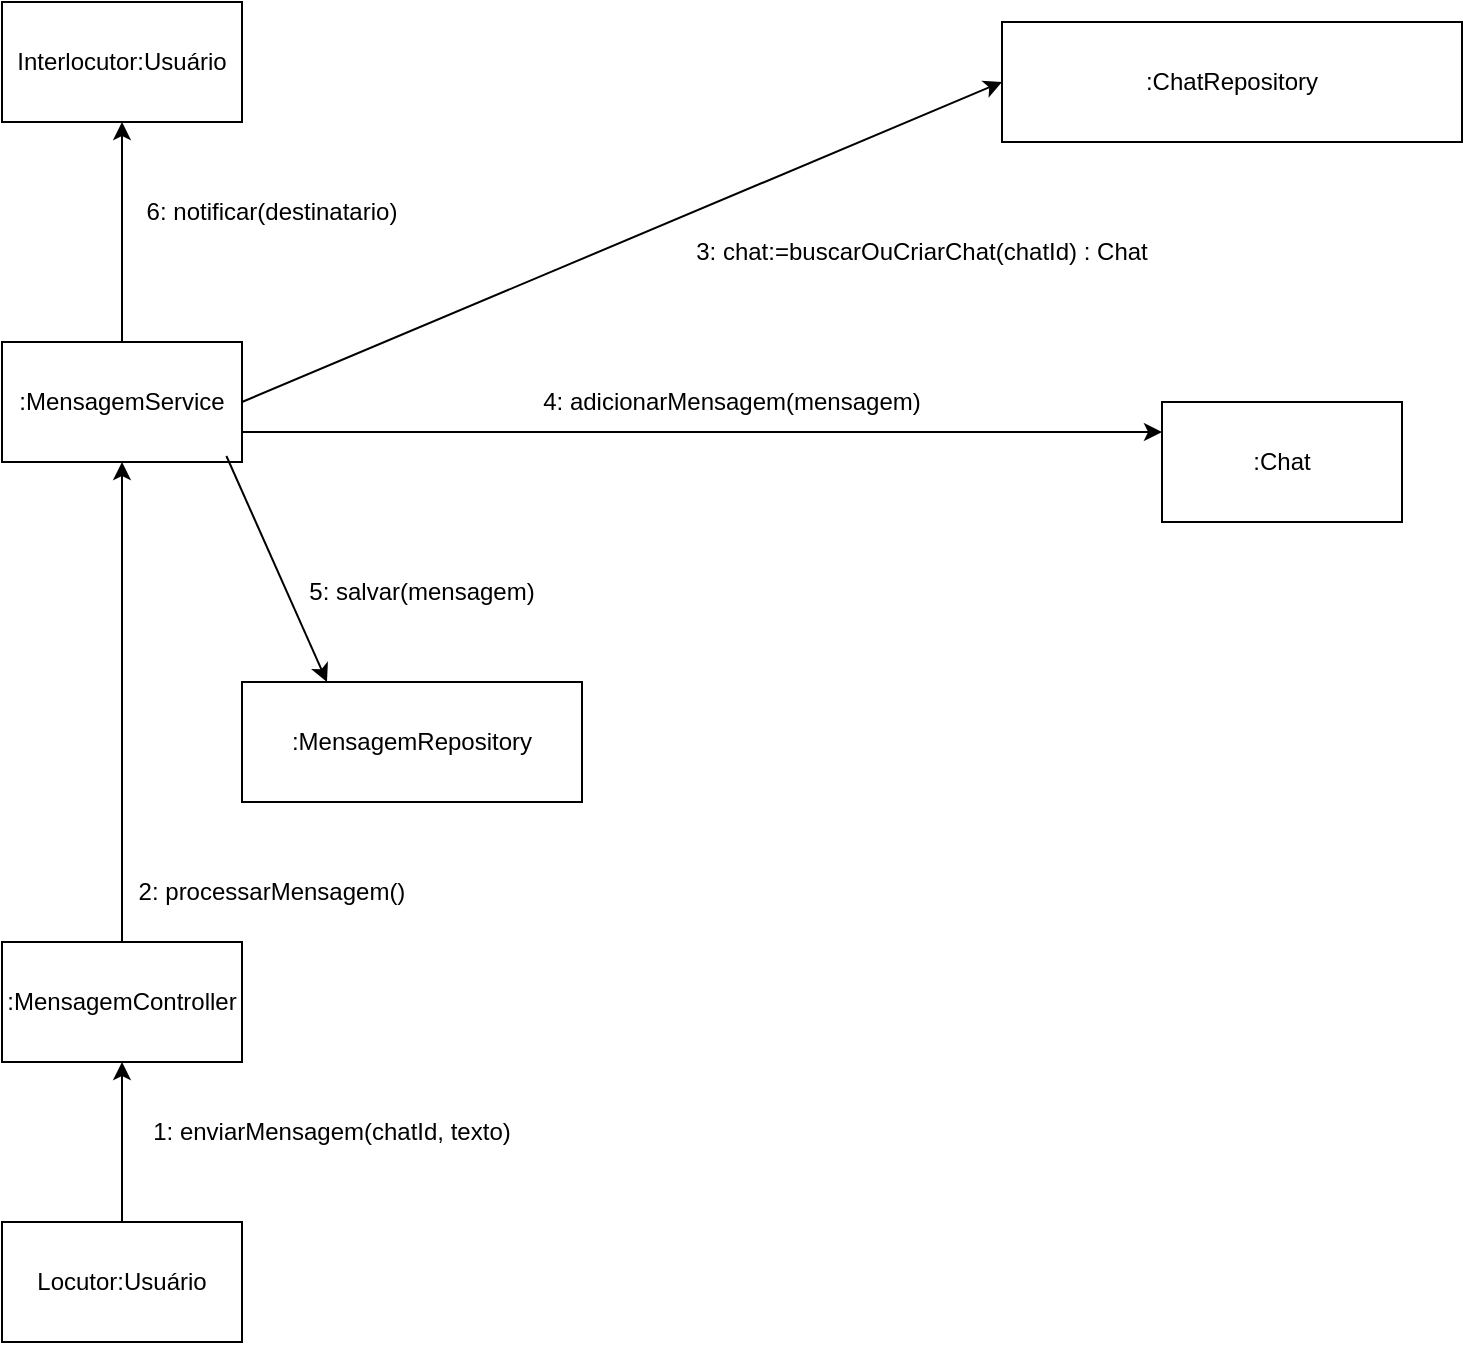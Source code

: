 <mxfile version="27.0.6">
  <diagram name="Page-1" id="2YBvvXClWsGukQMizWep">
    <mxGraphModel grid="1" page="1" gridSize="10" guides="1" tooltips="1" connect="1" arrows="1" fold="1" pageScale="1" pageWidth="850" pageHeight="1100" math="0" shadow="0">
      <root>
        <mxCell id="0" />
        <mxCell id="1" parent="0" />
        <mxCell id="NAk_blUenSS0QzQ8XUK6-9" value="Locutor:Usuário" style="rounded=0;whiteSpace=wrap;html=1;" vertex="1" parent="1">
          <mxGeometry x="30" y="690" width="120" height="60" as="geometry" />
        </mxCell>
        <mxCell id="NAk_blUenSS0QzQ8XUK6-13" value=":MensagemService" style="rounded=0;whiteSpace=wrap;html=1;" vertex="1" parent="1">
          <mxGeometry x="30" y="250" width="120" height="60" as="geometry" />
        </mxCell>
        <mxCell id="NAk_blUenSS0QzQ8XUK6-14" value="" style="endArrow=classic;html=1;rounded=0;exitX=0.5;exitY=0;exitDx=0;exitDy=0;entryX=0.5;entryY=1;entryDx=0;entryDy=0;" edge="1" parent="1" source="NAk_blUenSS0QzQ8XUK6-9" target="NAk_blUenSS0QzQ8XUK6-35">
          <mxGeometry width="50" height="50" relative="1" as="geometry">
            <mxPoint x="400" y="410" as="sourcePoint" />
            <mxPoint x="180" y="340" as="targetPoint" />
          </mxGeometry>
        </mxCell>
        <mxCell id="NAk_blUenSS0QzQ8XUK6-15" value="" style="endArrow=classic;html=1;rounded=0;exitX=0.5;exitY=0;exitDx=0;exitDy=0;entryX=0.5;entryY=1;entryDx=0;entryDy=0;" edge="1" parent="1" source="NAk_blUenSS0QzQ8XUK6-35" target="NAk_blUenSS0QzQ8XUK6-13">
          <mxGeometry width="50" height="50" relative="1" as="geometry">
            <mxPoint x="265" y="228.02" as="sourcePoint" />
            <mxPoint x="180" y="340" as="targetPoint" />
          </mxGeometry>
        </mxCell>
        <mxCell id="NAk_blUenSS0QzQ8XUK6-16" value=":ChatRepository" style="rounded=0;whiteSpace=wrap;html=1;" vertex="1" parent="1">
          <mxGeometry x="530" y="90" width="230" height="60" as="geometry" />
        </mxCell>
        <mxCell id="NAk_blUenSS0QzQ8XUK6-19" value="" style="endArrow=classic;html=1;rounded=0;exitX=1;exitY=0.5;exitDx=0;exitDy=0;entryX=0;entryY=0.5;entryDx=0;entryDy=0;" edge="1" parent="1" source="NAk_blUenSS0QzQ8XUK6-13" target="NAk_blUenSS0QzQ8XUK6-16">
          <mxGeometry width="50" height="50" relative="1" as="geometry">
            <mxPoint x="400" y="410" as="sourcePoint" />
            <mxPoint x="450" y="360" as="targetPoint" />
          </mxGeometry>
        </mxCell>
        <mxCell id="NAk_blUenSS0QzQ8XUK6-20" value=":Chat" style="rounded=0;whiteSpace=wrap;html=1;" vertex="1" parent="1">
          <mxGeometry x="610" y="280" width="120" height="60" as="geometry" />
        </mxCell>
        <mxCell id="NAk_blUenSS0QzQ8XUK6-21" value="Interlocutor:Usuário" style="rounded=0;whiteSpace=wrap;html=1;" vertex="1" parent="1">
          <mxGeometry x="30" y="80" width="120" height="60" as="geometry" />
        </mxCell>
        <mxCell id="NAk_blUenSS0QzQ8XUK6-22" value="" style="endArrow=classic;html=1;rounded=0;exitX=0.5;exitY=0;exitDx=0;exitDy=0;entryX=0.5;entryY=1;entryDx=0;entryDy=0;" edge="1" parent="1" source="NAk_blUenSS0QzQ8XUK6-13" target="NAk_blUenSS0QzQ8XUK6-21">
          <mxGeometry width="50" height="50" relative="1" as="geometry">
            <mxPoint x="400" y="410" as="sourcePoint" />
            <mxPoint x="450" y="360" as="targetPoint" />
          </mxGeometry>
        </mxCell>
        <mxCell id="NAk_blUenSS0QzQ8XUK6-23" value="1: enviarMensagem(chatId, texto)" style="text;html=1;align=center;verticalAlign=middle;whiteSpace=wrap;rounded=0;" vertex="1" parent="1">
          <mxGeometry x="70" y="630" width="250" height="30" as="geometry" />
        </mxCell>
        <mxCell id="NAk_blUenSS0QzQ8XUK6-24" value="2: processarMensagem()" style="text;html=1;align=center;verticalAlign=middle;whiteSpace=wrap;rounded=0;" vertex="1" parent="1">
          <mxGeometry x="90" y="510" width="150" height="30" as="geometry" />
        </mxCell>
        <mxCell id="NAk_blUenSS0QzQ8XUK6-25" value="3: chat:=buscarOuCriarChat(chatId) : Chat" style="text;html=1;align=center;verticalAlign=middle;whiteSpace=wrap;rounded=0;" vertex="1" parent="1">
          <mxGeometry x="340" y="190" width="300" height="30" as="geometry" />
        </mxCell>
        <mxCell id="NAk_blUenSS0QzQ8XUK6-26" value="" style="endArrow=classic;html=1;rounded=0;exitX=1;exitY=0.75;exitDx=0;exitDy=0;entryX=0;entryY=0.25;entryDx=0;entryDy=0;" edge="1" parent="1" source="NAk_blUenSS0QzQ8XUK6-13" target="NAk_blUenSS0QzQ8XUK6-20">
          <mxGeometry width="50" height="50" relative="1" as="geometry">
            <mxPoint x="400" y="410" as="sourcePoint" />
            <mxPoint x="450" y="360" as="targetPoint" />
          </mxGeometry>
        </mxCell>
        <mxCell id="NAk_blUenSS0QzQ8XUK6-27" value="4: adicionarMensagem(mensagem)" style="text;html=1;align=center;verticalAlign=middle;whiteSpace=wrap;rounded=0;" vertex="1" parent="1">
          <mxGeometry x="270" y="265" width="250" height="30" as="geometry" />
        </mxCell>
        <mxCell id="NAk_blUenSS0QzQ8XUK6-28" value=":MensagemRepository" style="rounded=0;whiteSpace=wrap;html=1;" vertex="1" parent="1">
          <mxGeometry x="150" y="420" width="170" height="60" as="geometry" />
        </mxCell>
        <mxCell id="NAk_blUenSS0QzQ8XUK6-29" value="" style="endArrow=classic;html=1;rounded=0;exitX=0.935;exitY=0.95;exitDx=0;exitDy=0;exitPerimeter=0;entryX=0.25;entryY=0;entryDx=0;entryDy=0;" edge="1" parent="1" source="NAk_blUenSS0QzQ8XUK6-13" target="NAk_blUenSS0QzQ8XUK6-28">
          <mxGeometry width="50" height="50" relative="1" as="geometry">
            <mxPoint x="400" y="410" as="sourcePoint" />
            <mxPoint x="450" y="360" as="targetPoint" />
          </mxGeometry>
        </mxCell>
        <mxCell id="NAk_blUenSS0QzQ8XUK6-32" value="5: salvar(mensagem)" style="text;html=1;align=center;verticalAlign=middle;whiteSpace=wrap;rounded=0;" vertex="1" parent="1">
          <mxGeometry x="160" y="360" width="160" height="30" as="geometry" />
        </mxCell>
        <mxCell id="NAk_blUenSS0QzQ8XUK6-33" value="6: notificar(destinatario)" style="text;html=1;align=center;verticalAlign=middle;whiteSpace=wrap;rounded=0;" vertex="1" parent="1">
          <mxGeometry x="80" y="170" width="170" height="30" as="geometry" />
        </mxCell>
        <mxCell id="NAk_blUenSS0QzQ8XUK6-35" value=":MensagemController" style="rounded=0;whiteSpace=wrap;html=1;" vertex="1" parent="1">
          <mxGeometry x="30" y="550" width="120" height="60" as="geometry" />
        </mxCell>
      </root>
    </mxGraphModel>
  </diagram>
</mxfile>
